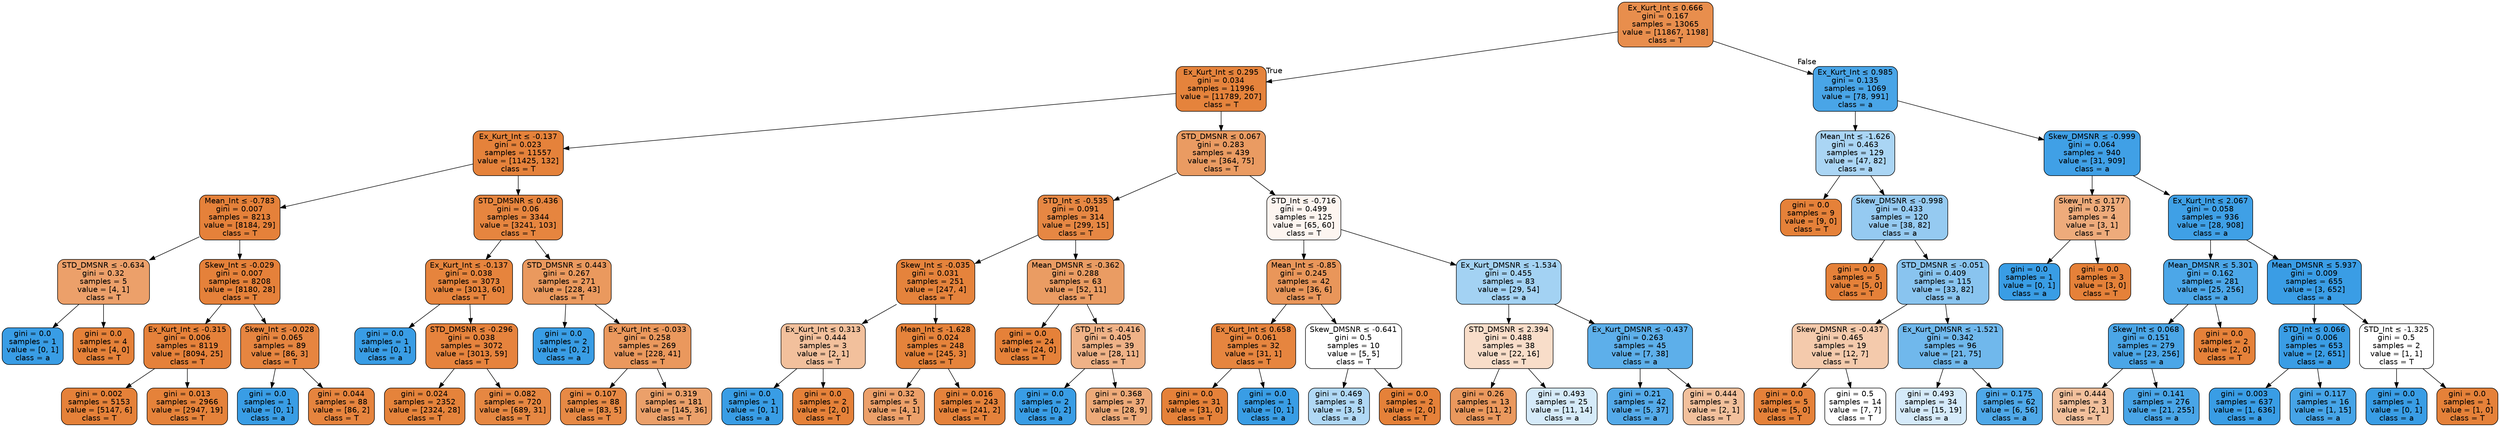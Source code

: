 digraph Tree {
node [shape=box, style="filled, rounded", color="black", fontname=helvetica] ;
edge [fontname=helvetica] ;
0 [label=<Ex_Kurt_Int &le; 0.666<br/>gini = 0.167<br/>samples = 13065<br/>value = [11867, 1198]<br/>class = T>, fillcolor="#e88e4d"] ;
1 [label=<Ex_Kurt_Int &le; 0.295<br/>gini = 0.034<br/>samples = 11996<br/>value = [11789, 207]<br/>class = T>, fillcolor="#e5833c"] ;
0 -> 1 [labeldistance=2.5, labelangle=45, headlabel="True"] ;
2 [label=<Ex_Kurt_Int &le; -0.137<br/>gini = 0.023<br/>samples = 11557<br/>value = [11425, 132]<br/>class = T>, fillcolor="#e5823b"] ;
1 -> 2 ;
3 [label=<Mean_Int &le; -0.783<br/>gini = 0.007<br/>samples = 8213<br/>value = [8184, 29]<br/>class = T>, fillcolor="#e5813a"] ;
2 -> 3 ;
4 [label=<STD_DMSNR &le; -0.634<br/>gini = 0.32<br/>samples = 5<br/>value = [4, 1]<br/>class = T>, fillcolor="#eca06a"] ;
3 -> 4 ;
5 [label=<gini = 0.0<br/>samples = 1<br/>value = [0, 1]<br/>class = a>, fillcolor="#399de5"] ;
4 -> 5 ;
6 [label=<gini = 0.0<br/>samples = 4<br/>value = [4, 0]<br/>class = T>, fillcolor="#e58139"] ;
4 -> 6 ;
7 [label=<Skew_Int &le; -0.029<br/>gini = 0.007<br/>samples = 8208<br/>value = [8180, 28]<br/>class = T>, fillcolor="#e5813a"] ;
3 -> 7 ;
8 [label=<Ex_Kurt_Int &le; -0.315<br/>gini = 0.006<br/>samples = 8119<br/>value = [8094, 25]<br/>class = T>, fillcolor="#e5813a"] ;
7 -> 8 ;
9 [label=<gini = 0.002<br/>samples = 5153<br/>value = [5147, 6]<br/>class = T>, fillcolor="#e58139"] ;
8 -> 9 ;
10 [label=<gini = 0.013<br/>samples = 2966<br/>value = [2947, 19]<br/>class = T>, fillcolor="#e5823a"] ;
8 -> 10 ;
11 [label=<Skew_Int &le; -0.028<br/>gini = 0.065<br/>samples = 89<br/>value = [86, 3]<br/>class = T>, fillcolor="#e68540"] ;
7 -> 11 ;
12 [label=<gini = 0.0<br/>samples = 1<br/>value = [0, 1]<br/>class = a>, fillcolor="#399de5"] ;
11 -> 12 ;
13 [label=<gini = 0.044<br/>samples = 88<br/>value = [86, 2]<br/>class = T>, fillcolor="#e6843e"] ;
11 -> 13 ;
14 [label=<STD_DMSNR &le; 0.436<br/>gini = 0.06<br/>samples = 3344<br/>value = [3241, 103]<br/>class = T>, fillcolor="#e6853f"] ;
2 -> 14 ;
15 [label=<Ex_Kurt_Int &le; -0.137<br/>gini = 0.038<br/>samples = 3073<br/>value = [3013, 60]<br/>class = T>, fillcolor="#e6843d"] ;
14 -> 15 ;
16 [label=<gini = 0.0<br/>samples = 1<br/>value = [0, 1]<br/>class = a>, fillcolor="#399de5"] ;
15 -> 16 ;
17 [label=<STD_DMSNR &le; -0.296<br/>gini = 0.038<br/>samples = 3072<br/>value = [3013, 59]<br/>class = T>, fillcolor="#e6833d"] ;
15 -> 17 ;
18 [label=<gini = 0.024<br/>samples = 2352<br/>value = [2324, 28]<br/>class = T>, fillcolor="#e5833b"] ;
17 -> 18 ;
19 [label=<gini = 0.082<br/>samples = 720<br/>value = [689, 31]<br/>class = T>, fillcolor="#e68742"] ;
17 -> 19 ;
20 [label=<STD_DMSNR &le; 0.443<br/>gini = 0.267<br/>samples = 271<br/>value = [228, 43]<br/>class = T>, fillcolor="#ea995e"] ;
14 -> 20 ;
21 [label=<gini = 0.0<br/>samples = 2<br/>value = [0, 2]<br/>class = a>, fillcolor="#399de5"] ;
20 -> 21 ;
22 [label=<Ex_Kurt_Int &le; -0.033<br/>gini = 0.258<br/>samples = 269<br/>value = [228, 41]<br/>class = T>, fillcolor="#ea985d"] ;
20 -> 22 ;
23 [label=<gini = 0.107<br/>samples = 88<br/>value = [83, 5]<br/>class = T>, fillcolor="#e78945"] ;
22 -> 23 ;
24 [label=<gini = 0.319<br/>samples = 181<br/>value = [145, 36]<br/>class = T>, fillcolor="#eba06a"] ;
22 -> 24 ;
25 [label=<STD_DMSNR &le; 0.067<br/>gini = 0.283<br/>samples = 439<br/>value = [364, 75]<br/>class = T>, fillcolor="#ea9b62"] ;
1 -> 25 ;
26 [label=<STD_Int &le; -0.535<br/>gini = 0.091<br/>samples = 314<br/>value = [299, 15]<br/>class = T>, fillcolor="#e68743"] ;
25 -> 26 ;
27 [label=<Skew_Int &le; -0.035<br/>gini = 0.031<br/>samples = 251<br/>value = [247, 4]<br/>class = T>, fillcolor="#e5833c"] ;
26 -> 27 ;
28 [label=<Ex_Kurt_Int &le; 0.313<br/>gini = 0.444<br/>samples = 3<br/>value = [2, 1]<br/>class = T>, fillcolor="#f2c09c"] ;
27 -> 28 ;
29 [label=<gini = 0.0<br/>samples = 1<br/>value = [0, 1]<br/>class = a>, fillcolor="#399de5"] ;
28 -> 29 ;
30 [label=<gini = 0.0<br/>samples = 2<br/>value = [2, 0]<br/>class = T>, fillcolor="#e58139"] ;
28 -> 30 ;
31 [label=<Mean_Int &le; -1.628<br/>gini = 0.024<br/>samples = 248<br/>value = [245, 3]<br/>class = T>, fillcolor="#e5833b"] ;
27 -> 31 ;
32 [label=<gini = 0.32<br/>samples = 5<br/>value = [4, 1]<br/>class = T>, fillcolor="#eca06a"] ;
31 -> 32 ;
33 [label=<gini = 0.016<br/>samples = 243<br/>value = [241, 2]<br/>class = T>, fillcolor="#e5823b"] ;
31 -> 33 ;
34 [label=<Mean_DMSNR &le; -0.362<br/>gini = 0.288<br/>samples = 63<br/>value = [52, 11]<br/>class = T>, fillcolor="#ea9c63"] ;
26 -> 34 ;
35 [label=<gini = 0.0<br/>samples = 24<br/>value = [24, 0]<br/>class = T>, fillcolor="#e58139"] ;
34 -> 35 ;
36 [label=<STD_Int &le; -0.416<br/>gini = 0.405<br/>samples = 39<br/>value = [28, 11]<br/>class = T>, fillcolor="#efb287"] ;
34 -> 36 ;
37 [label=<gini = 0.0<br/>samples = 2<br/>value = [0, 2]<br/>class = a>, fillcolor="#399de5"] ;
36 -> 37 ;
38 [label=<gini = 0.368<br/>samples = 37<br/>value = [28, 9]<br/>class = T>, fillcolor="#edaa79"] ;
36 -> 38 ;
39 [label=<STD_Int &le; -0.716<br/>gini = 0.499<br/>samples = 125<br/>value = [65, 60]<br/>class = T>, fillcolor="#fdf5f0"] ;
25 -> 39 ;
40 [label=<Mean_Int &le; -0.85<br/>gini = 0.245<br/>samples = 42<br/>value = [36, 6]<br/>class = T>, fillcolor="#e9965a"] ;
39 -> 40 ;
41 [label=<Ex_Kurt_Int &le; 0.658<br/>gini = 0.061<br/>samples = 32<br/>value = [31, 1]<br/>class = T>, fillcolor="#e6853f"] ;
40 -> 41 ;
42 [label=<gini = 0.0<br/>samples = 31<br/>value = [31, 0]<br/>class = T>, fillcolor="#e58139"] ;
41 -> 42 ;
43 [label=<gini = 0.0<br/>samples = 1<br/>value = [0, 1]<br/>class = a>, fillcolor="#399de5"] ;
41 -> 43 ;
44 [label=<Skew_DMSNR &le; -0.641<br/>gini = 0.5<br/>samples = 10<br/>value = [5, 5]<br/>class = T>, fillcolor="#ffffff"] ;
40 -> 44 ;
45 [label=<gini = 0.469<br/>samples = 8<br/>value = [3, 5]<br/>class = a>, fillcolor="#b0d8f5"] ;
44 -> 45 ;
46 [label=<gini = 0.0<br/>samples = 2<br/>value = [2, 0]<br/>class = T>, fillcolor="#e58139"] ;
44 -> 46 ;
47 [label=<Ex_Kurt_DMSNR &le; -1.534<br/>gini = 0.455<br/>samples = 83<br/>value = [29, 54]<br/>class = a>, fillcolor="#a3d2f3"] ;
39 -> 47 ;
48 [label=<STD_DMSNR &le; 2.394<br/>gini = 0.488<br/>samples = 38<br/>value = [22, 16]<br/>class = T>, fillcolor="#f8ddc9"] ;
47 -> 48 ;
49 [label=<gini = 0.26<br/>samples = 13<br/>value = [11, 2]<br/>class = T>, fillcolor="#ea985d"] ;
48 -> 49 ;
50 [label=<gini = 0.493<br/>samples = 25<br/>value = [11, 14]<br/>class = a>, fillcolor="#d5eaf9"] ;
48 -> 50 ;
51 [label=<Ex_Kurt_DMSNR &le; -0.437<br/>gini = 0.263<br/>samples = 45<br/>value = [7, 38]<br/>class = a>, fillcolor="#5dafea"] ;
47 -> 51 ;
52 [label=<gini = 0.21<br/>samples = 42<br/>value = [5, 37]<br/>class = a>, fillcolor="#54aae9"] ;
51 -> 52 ;
53 [label=<gini = 0.444<br/>samples = 3<br/>value = [2, 1]<br/>class = T>, fillcolor="#f2c09c"] ;
51 -> 53 ;
54 [label=<Ex_Kurt_Int &le; 0.985<br/>gini = 0.135<br/>samples = 1069<br/>value = [78, 991]<br/>class = a>, fillcolor="#49a5e7"] ;
0 -> 54 [labeldistance=2.5, labelangle=-45, headlabel="False"] ;
55 [label=<Mean_Int &le; -1.626<br/>gini = 0.463<br/>samples = 129<br/>value = [47, 82]<br/>class = a>, fillcolor="#aad5f4"] ;
54 -> 55 ;
56 [label=<gini = 0.0<br/>samples = 9<br/>value = [9, 0]<br/>class = T>, fillcolor="#e58139"] ;
55 -> 56 ;
57 [label=<Skew_DMSNR &le; -0.998<br/>gini = 0.433<br/>samples = 120<br/>value = [38, 82]<br/>class = a>, fillcolor="#95caf1"] ;
55 -> 57 ;
58 [label=<gini = 0.0<br/>samples = 5<br/>value = [5, 0]<br/>class = T>, fillcolor="#e58139"] ;
57 -> 58 ;
59 [label=<STD_DMSNR &le; -0.051<br/>gini = 0.409<br/>samples = 115<br/>value = [33, 82]<br/>class = a>, fillcolor="#89c4ef"] ;
57 -> 59 ;
60 [label=<Skew_DMSNR &le; -0.437<br/>gini = 0.465<br/>samples = 19<br/>value = [12, 7]<br/>class = T>, fillcolor="#f4caac"] ;
59 -> 60 ;
61 [label=<gini = 0.0<br/>samples = 5<br/>value = [5, 0]<br/>class = T>, fillcolor="#e58139"] ;
60 -> 61 ;
62 [label=<gini = 0.5<br/>samples = 14<br/>value = [7, 7]<br/>class = T>, fillcolor="#ffffff"] ;
60 -> 62 ;
63 [label=<Ex_Kurt_DMSNR &le; -1.521<br/>gini = 0.342<br/>samples = 96<br/>value = [21, 75]<br/>class = a>, fillcolor="#70b8ec"] ;
59 -> 63 ;
64 [label=<gini = 0.493<br/>samples = 34<br/>value = [15, 19]<br/>class = a>, fillcolor="#d5eafa"] ;
63 -> 64 ;
65 [label=<gini = 0.175<br/>samples = 62<br/>value = [6, 56]<br/>class = a>, fillcolor="#4ea8e8"] ;
63 -> 65 ;
66 [label=<Skew_DMSNR &le; -0.999<br/>gini = 0.064<br/>samples = 940<br/>value = [31, 909]<br/>class = a>, fillcolor="#40a0e6"] ;
54 -> 66 ;
67 [label=<Skew_Int &le; 0.177<br/>gini = 0.375<br/>samples = 4<br/>value = [3, 1]<br/>class = T>, fillcolor="#eeab7b"] ;
66 -> 67 ;
68 [label=<gini = 0.0<br/>samples = 1<br/>value = [0, 1]<br/>class = a>, fillcolor="#399de5"] ;
67 -> 68 ;
69 [label=<gini = 0.0<br/>samples = 3<br/>value = [3, 0]<br/>class = T>, fillcolor="#e58139"] ;
67 -> 69 ;
70 [label=<Ex_Kurt_Int &le; 2.067<br/>gini = 0.058<br/>samples = 936<br/>value = [28, 908]<br/>class = a>, fillcolor="#3fa0e6"] ;
66 -> 70 ;
71 [label=<Mean_DMSNR &le; 5.301<br/>gini = 0.162<br/>samples = 281<br/>value = [25, 256]<br/>class = a>, fillcolor="#4ca7e8"] ;
70 -> 71 ;
72 [label=<Skew_Int &le; 0.068<br/>gini = 0.151<br/>samples = 279<br/>value = [23, 256]<br/>class = a>, fillcolor="#4ba6e7"] ;
71 -> 72 ;
73 [label=<gini = 0.444<br/>samples = 3<br/>value = [2, 1]<br/>class = T>, fillcolor="#f2c09c"] ;
72 -> 73 ;
74 [label=<gini = 0.141<br/>samples = 276<br/>value = [21, 255]<br/>class = a>, fillcolor="#49a5e7"] ;
72 -> 74 ;
75 [label=<gini = 0.0<br/>samples = 2<br/>value = [2, 0]<br/>class = T>, fillcolor="#e58139"] ;
71 -> 75 ;
76 [label=<Mean_DMSNR &le; 5.937<br/>gini = 0.009<br/>samples = 655<br/>value = [3, 652]<br/>class = a>, fillcolor="#3a9de5"] ;
70 -> 76 ;
77 [label=<STD_Int &le; 0.066<br/>gini = 0.006<br/>samples = 653<br/>value = [2, 651]<br/>class = a>, fillcolor="#3a9de5"] ;
76 -> 77 ;
78 [label=<gini = 0.003<br/>samples = 637<br/>value = [1, 636]<br/>class = a>, fillcolor="#399de5"] ;
77 -> 78 ;
79 [label=<gini = 0.117<br/>samples = 16<br/>value = [1, 15]<br/>class = a>, fillcolor="#46a4e7"] ;
77 -> 79 ;
80 [label=<STD_Int &le; -1.325<br/>gini = 0.5<br/>samples = 2<br/>value = [1, 1]<br/>class = T>, fillcolor="#ffffff"] ;
76 -> 80 ;
81 [label=<gini = 0.0<br/>samples = 1<br/>value = [0, 1]<br/>class = a>, fillcolor="#399de5"] ;
80 -> 81 ;
82 [label=<gini = 0.0<br/>samples = 1<br/>value = [1, 0]<br/>class = T>, fillcolor="#e58139"] ;
80 -> 82 ;
}